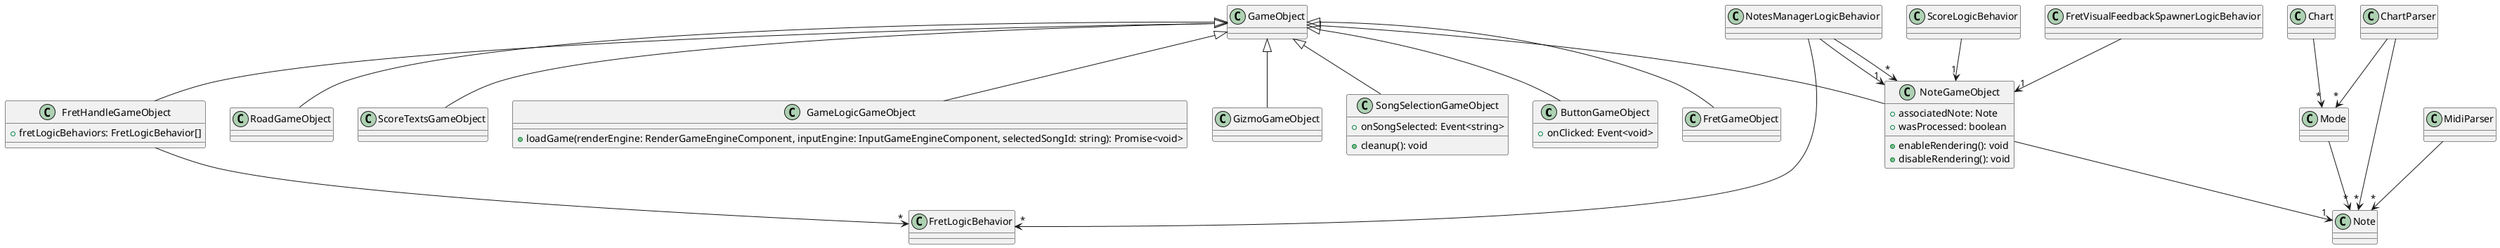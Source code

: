 @startuml
class ButtonGameObject extends GameObject {
    +onClicked: Event<void>
}
class FretGameObject extends GameObject
class FretHandleGameObject extends GameObject {
    +fretLogicBehaviors: FretLogicBehavior[]
}
class RoadGameObject extends GameObject
class NoteGameObject extends GameObject {
    +associatedNote: Note
    +wasProcessed: boolean
    +enableRendering(): void
    +disableRendering(): void
}
class ScoreTextsGameObject extends GameObject {
}
class GameLogicGameObject extends GameObject {
    +loadGame(renderEngine: RenderGameEngineComponent, inputEngine: InputGameEngineComponent, selectedSongId: string): Promise<void>
}
class GizmoGameObject extends GameObject
class SongSelectionGameObject extends GameObject {
    +onSongSelected: Event<string>
    +cleanup(): void
}
FretHandleGameObject --> "*" FretLogicBehavior
Mode --> "*" Note
NoteGameObject --> "1" Note
NotesManagerLogicBehavior --> "1" NoteGameObject
NotesManagerLogicBehavior --> "*" FretLogicBehavior
NotesManagerLogicBehavior --> "*" NoteGameObject
ScoreLogicBehavior --> "1" NoteGameObject
FretVisualFeedbackSpawnerLogicBehavior --> "1" NoteGameObject
Chart --> "*" Mode
MidiParser --> "*" Note
ChartParser --> "*" Mode
ChartParser --> "*" Note
@enduml